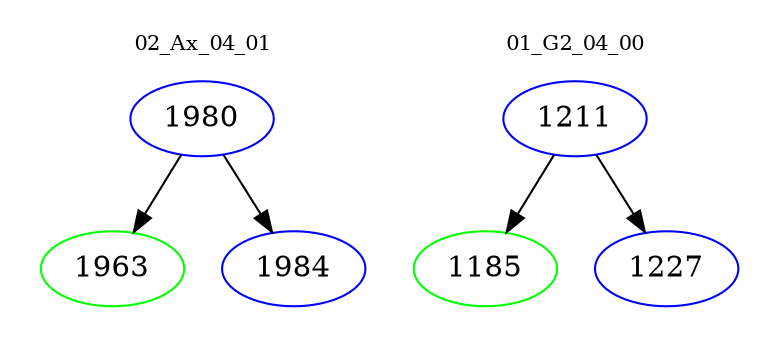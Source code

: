 digraph{
subgraph cluster_0 {
color = white
label = "02_Ax_04_01";
fontsize=10;
T0_1980 [label="1980", color="blue"]
T0_1980 -> T0_1963 [color="black"]
T0_1963 [label="1963", color="green"]
T0_1980 -> T0_1984 [color="black"]
T0_1984 [label="1984", color="blue"]
}
subgraph cluster_1 {
color = white
label = "01_G2_04_00";
fontsize=10;
T1_1211 [label="1211", color="blue"]
T1_1211 -> T1_1185 [color="black"]
T1_1185 [label="1185", color="green"]
T1_1211 -> T1_1227 [color="black"]
T1_1227 [label="1227", color="blue"]
}
}

